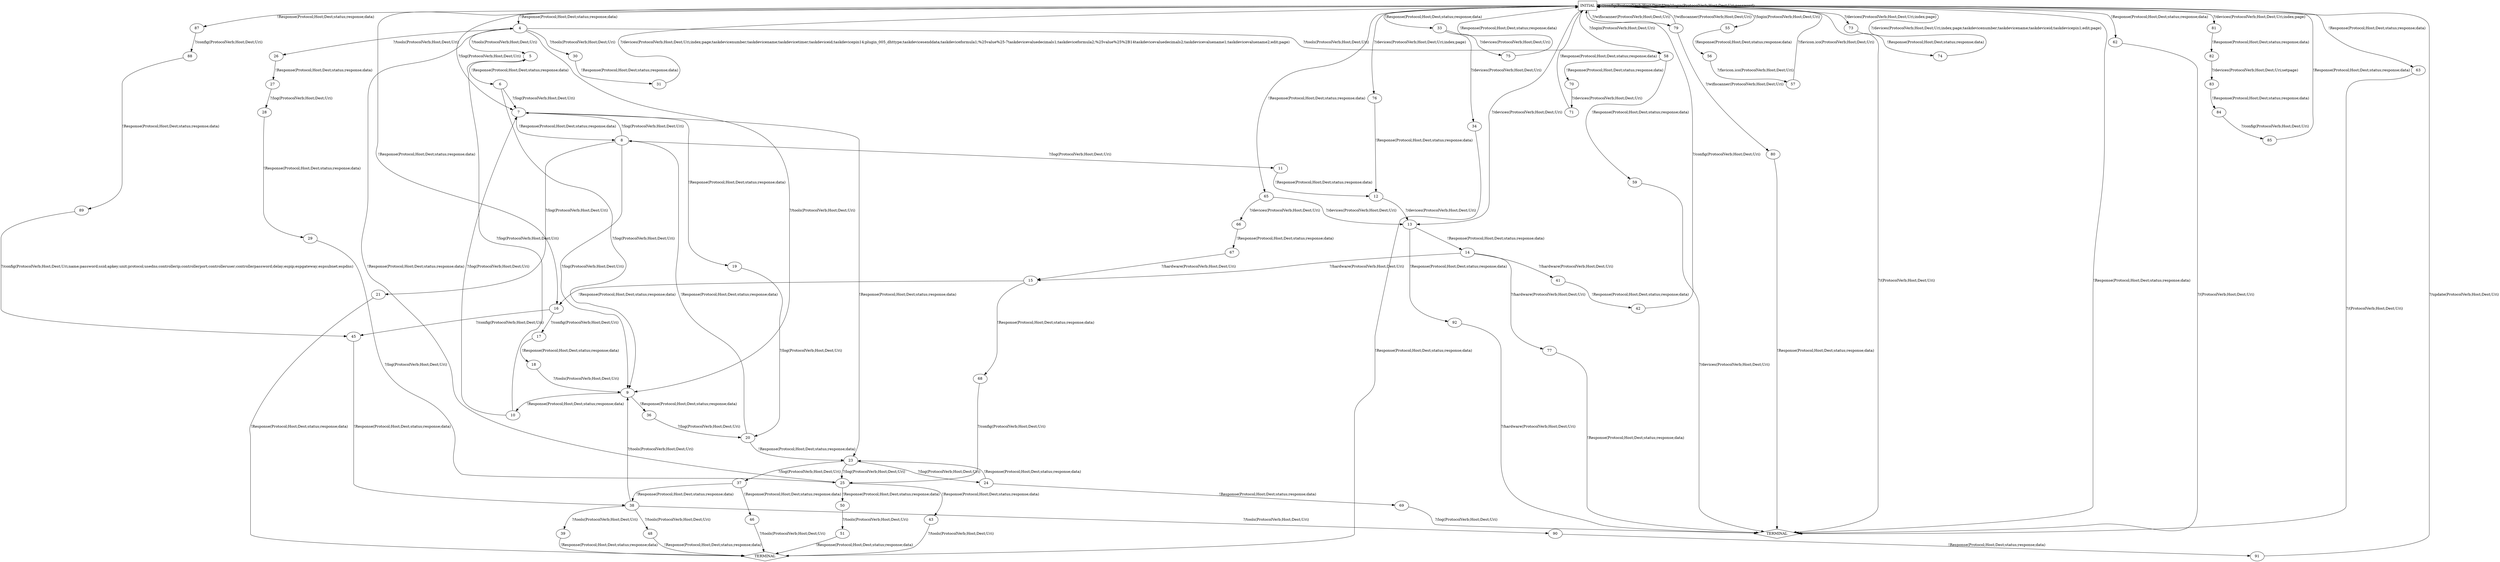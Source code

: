 digraph G {
  0 [label="INITIAL",shape=box];
  1 [label="TERMINAL",shape=diamond];
  4 [label="4"];
  5 [label="5"];
  6 [label="6"];
  7 [label="7"];
  8 [label="8"];
  9 [label="9"];
  10 [label="10"];
  11 [label="11"];
  12 [label="12"];
  13 [label="13"];
  14 [label="14"];
  15 [label="15"];
  16 [label="16"];
  17 [label="17"];
  18 [label="18"];
  19 [label="19"];
  20 [label="20"];
  21 [label="21"];
  23 [label="23"];
  24 [label="24"];
  25 [label="25"];
  26 [label="26"];
  27 [label="27"];
  28 [label="28"];
  29 [label="29"];
  30 [label="30"];
  31 [label="31"];
  33 [label="33"];
  34 [label="34"];
  36 [label="36"];
  37 [label="37"];
  38 [label="38"];
  39 [label="39"];
  41 [label="41"];
  42 [label="42"];
  43 [label="43"];
  45 [label="45"];
  46 [label="46"];
  48 [label="48"];
  50 [label="50"];
  51 [label="51"];
  52 [label="TERMINAL",shape=diamond];
  55 [label="55"];
  56 [label="56"];
  57 [label="57"];
  58 [label="58"];
  59 [label="59"];
  62 [label="62"];
  63 [label="63"];
  65 [label="65"];
  66 [label="66"];
  67 [label="67"];
  68 [label="68"];
  69 [label="69"];
  70 [label="70"];
  71 [label="71"];
  73 [label="73"];
  74 [label="74"];
  75 [label="75"];
  76 [label="76"];
  77 [label="77"];
  79 [label="79"];
  80 [label="80"];
  81 [label="81"];
  82 [label="82"];
  83 [label="83"];
  84 [label="84"];
  85 [label="85"];
  87 [label="87"];
  88 [label="88"];
  89 [label="89"];
  90 [label="90"];
  91 [label="91"];
  92 [label="92"];
0->0  [label="?/config(ProtocolVerb;Host;Dest;Uri)"]

0->4  [label="!Response(Protocol;Host;Dest;status;response;data)"]
4->5  [label="?/tools(ProtocolVerb;Host;Dest;Uri)"];
4->58  [label="?/tools(ProtocolVerb;Host;Dest;Uri)"];
4->30  [label="?/tools(ProtocolVerb;Host;Dest;Uri)"];
4->26  [label="?/tools(ProtocolVerb;Host;Dest;Uri)"];
4->9  [label="?/tools(ProtocolVerb;Host;Dest;Uri)"];
5->6  [label="!Response(Protocol;Host;Dest;status;response;data)"];
6->9  [label="?/log(ProtocolVerb;Host;Dest;Uri)"];
6->7  [label="?/log(ProtocolVerb;Host;Dest;Uri)"];
7->19  [label="!Response(Protocol;Host;Dest;status;response;data)"];
7->23  [label="!Response(Protocol;Host;Dest;status;response;data)"];
7->8  [label="!Response(Protocol;Host;Dest;status;response;data)"];
8->11  [label="?/log(ProtocolVerb;Host;Dest;Uri)"];
8->21  [label="?/log(ProtocolVerb;Host;Dest;Uri)"];
8->9  [label="?/log(ProtocolVerb;Host;Dest;Uri)"];
8->7  [label="?/log(ProtocolVerb;Host;Dest;Uri)"];
9->36  [label="!Response(Protocol;Host;Dest;status;response;data)"];
9->10  [label="!Response(Protocol;Host;Dest;status;response;data)"];
10->5  [label="?/log(ProtocolVerb;Host;Dest;Uri)"];
10->7  [label="?/log(ProtocolVerb;Host;Dest;Uri)"];
11->12  [label="!Response(Protocol;Host;Dest;status;response;data)"];
12->13  [label="?/devices(ProtocolVerb;Host;Dest;Uri)"];
13->92  [label="!Response(Protocol;Host;Dest;status;response;data)"];
13->14  [label="!Response(Protocol;Host;Dest;status;response;data)"];
14->77  [label="?/hardware(ProtocolVerb;Host;Dest;Uri)"];
14->41  [label="?/hardware(ProtocolVerb;Host;Dest;Uri)"];
14->15  [label="?/hardware(ProtocolVerb;Host;Dest;Uri)"];
15->68  [label="!Response(Protocol;Host;Dest;status;response;data)"];
15->16  [label="!Response(Protocol;Host;Dest;status;response;data)"];
16->17  [label="?/config(ProtocolVerb;Host;Dest;Uri)"];
16->45  [label="?/config(ProtocolVerb;Host;Dest;Uri)"];
17->18  [label="!Response(Protocol;Host;Dest;status;response;data)"];
18->9  [label="?/tools(ProtocolVerb;Host;Dest;Uri)"];
19->20  [label="?/log(ProtocolVerb;Host;Dest;Uri)"];
20->23  [label="!Response(Protocol;Host;Dest;status;response;data)"];
20->8  [label="!Response(Protocol;Host;Dest;status;response;data)"];
21->1  [label="!Response(Protocol;Host;Dest;status;response;data)"];
0->7  [label="?/log(ProtocolVerb;Host;Dest;Uri)"];
23->37  [label="?/log(ProtocolVerb;Host;Dest;Uri)"];
23->25  [label="?/log(ProtocolVerb;Host;Dest;Uri)"];
23->24  [label="?/log(ProtocolVerb;Host;Dest;Uri)"];
24->69  [label="!Response(Protocol;Host;Dest;status;response;data)"];
24->23  [label="!Response(Protocol;Host;Dest;status;response;data)"];
25->50  [label="!Response(Protocol;Host;Dest;status;response;data)"];
25->43  [label="!Response(Protocol;Host;Dest;status;response;data)"];
25->4  [label="!Response(Protocol;Host;Dest;status;response;data)"];
26->27  [label="!Response(Protocol;Host;Dest;status;response;data)"];
27->28  [label="?/log(ProtocolVerb;Host;Dest;Uri)"];
28->29  [label="!Response(Protocol;Host;Dest;status;response;data)"];
29->25  [label="?/log(ProtocolVerb;Host;Dest;Uri)"];
30->31  [label="!Response(Protocol;Host;Dest;status;response;data)"];
31->0  [label="?/devices(ProtocolVerb;Host;Dest;Uri;index;page;taskdevicenumber;taskdevicename;taskdevicetimer;taskdeviceid;taskdevicepin14;plugin_005_dhttype;taskdevicesenddata;taskdeviceformula1;%25value%25-7taskdevicevaluedecimals1;taskdeviceformula2;%25value%25%2B14taskdevicevaluedecimals2;taskdevicevaluename1;taskdevicevaluename2;edit;page)"]

0->33  [label="!Response(Protocol;Host;Dest;status;response;data)"]
0->65  [label="!Response(Protocol;Host;Dest;status;response;data)"]
33->75  [label="?/devices(ProtocolVerb;Host;Dest;Uri)"];
33->34  [label="?/devices(ProtocolVerb;Host;Dest;Uri)"];
34->1  [label="!Response(Protocol;Host;Dest;status;response;data)"];
0->13  [label="?/devices(ProtocolVerb;Host;Dest;Uri)"];
36->20  [label="?/log(ProtocolVerb;Host;Dest;Uri)"];
37->46  [label="!Response(Protocol;Host;Dest;status;response;data)"];
37->38  [label="!Response(Protocol;Host;Dest;status;response;data)"];
38->48  [label="?/tools(ProtocolVerb;Host;Dest;Uri)"];
38->90  [label="?/tools(ProtocolVerb;Host;Dest;Uri)"];
38->39  [label="?/tools(ProtocolVerb;Host;Dest;Uri)"];
38->9  [label="?/tools(ProtocolVerb;Host;Dest;Uri)"];
39->1  [label="!Response(Protocol;Host;Dest;status;response;data)"];
41->42  [label="!Response(Protocol;Host;Dest;status;response;data)"];
42->0  [label="?/config(ProtocolVerb;Host;Dest;Uri)"]

43->1  [label="?/tools(ProtocolVerb;Host;Dest;Uri)"];
45->38  [label="!Response(Protocol;Host;Dest;status;response;data)"];
46->1  [label="?/tools(ProtocolVerb;Host;Dest;Uri)"];
48->1  [label="!Response(Protocol;Host;Dest;status;response;data)"];
0->16  [label="!Response(Protocol;Host;Dest;status;response;data)"];
50->51  [label="?/tools(ProtocolVerb;Host;Dest;Uri)"];
51->1  [label="!Response(Protocol;Host;Dest;status;response;data)"];
0->55  [label="?/login(ProtocolVerb;Host;Dest;Uri)"]
0->58  [label="?/login(ProtocolVerb;Host;Dest;Uri)"]
55->56  [label="!Response(Protocol;Host;Dest;status;response;data)"];
56->57  [label="?/favicon.ico(ProtocolVerb;Host;Dest;Uri)"];
57->0  [label="?/favicon.ico(ProtocolVerb;Host;Dest;Uri)"]

58->59  [label="!Response(Protocol;Host;Dest;status;response;data)"];
58->70  [label="!Response(Protocol;Host;Dest;status;response;data)"];
0->0  [label="?/login(ProtocolVerb;Host;Dest;Uri;password)"]
0->63  [label="!Response(Protocol;Host;Dest;status;response;data)"]
0->62  [label="!Response(Protocol;Host;Dest;status;response;data)"]
65->13  [label="?/devices(ProtocolVerb;Host;Dest;Uri)"];
65->66  [label="?/devices(ProtocolVerb;Host;Dest;Uri)"];
66->67  [label="!Response(Protocol;Host;Dest;status;response;data)"];
67->15  [label="?/hardware(ProtocolVerb;Host;Dest;Uri)"];
68->25  [label="?/config(ProtocolVerb;Host;Dest;Uri)"];
70->71  [label="?/devices(ProtocolVerb;Host;Dest;Uri)"];
71->0  [label="!Response(Protocol;Host;Dest;status;response;data)"]

0->73  [label="?/devices(ProtocolVerb;Host;Dest;Uri;index;page)"]
0->76  [label="?/devices(ProtocolVerb;Host;Dest;Uri;index;page)"]
0->81  [label="?/devices(ProtocolVerb;Host;Dest;Uri;index;page)"]
73->74  [label="!Response(Protocol;Host;Dest;status;response;data)"];
74->0  [label="?/devices(ProtocolVerb;Host;Dest;Uri;index;page;taskdevicenumber;taskdevicename;taskdeviceid;taskdevicepin1;edit;page)"]

75->0  [label="!Response(Protocol;Host;Dest;status;response;data)"]

76->12  [label="!Response(Protocol;Host;Dest;status;response;data)"];
0->79  [label="?/wifiscanner(ProtocolVerb;Host;Dest;Uri)"]
79->80  [label="?/wifiscanner(ProtocolVerb;Host;Dest;Uri)"];
79->0  [label="?/wifiscanner(ProtocolVerb;Host;Dest;Uri)"]

81->82  [label="!Response(Protocol;Host;Dest;status;response;data)"];
82->83  [label="?/devices(ProtocolVerb;Host;Dest;Uri;setpage)"];
83->84  [label="!Response(Protocol;Host;Dest;status;response;data)"];
84->85  [label="?/config(ProtocolVerb;Host;Dest;Uri)"];
85->0  [label="!Response(Protocol;Host;Dest;status;response;data)"]

0->87  [label="!Response(Protocol;Host;Dest;status;response;data)"]
87->88  [label="?/config(ProtocolVerb;Host;Dest;Uri)"];
88->89  [label="!Response(Protocol;Host;Dest;status;response;data)"];
89->45  [label="?/config(ProtocolVerb;Host;Dest;Uri;name;password;ssid;apkey;unit;protocol;usedns;controllerip;controllerport;controlleruser;controllerpassword;delay;espip;espgateway;espsubnet;espdns)"];
90->91  [label="!Response(Protocol;Host;Dest;status;response;data)"];
91->0  [label="?/update(ProtocolVerb;Host;Dest;Uri)"]

0->52  [label="?/(ProtocolVerb;Host;Dest;Uri)"]
59->52  [label="?/devices(ProtocolVerb;Host;Dest;Uri)"]
62->52  [label="?/(ProtocolVerb;Host;Dest;Uri)"]
63->52  [label="?/(ProtocolVerb;Host;Dest;Uri)"]
0->52  [label="!Response(Protocol;Host;Dest;status;response;data)"]
69->52  [label="?/log(ProtocolVerb;Host;Dest;Uri)"]
77->52  [label="!Response(Protocol;Host;Dest;status;response;data)"]
80->52  [label="!Response(Protocol;Host;Dest;status;response;data)"]
92->52  [label="?/hardware(ProtocolVerb;Host;Dest;Uri)"]
}
